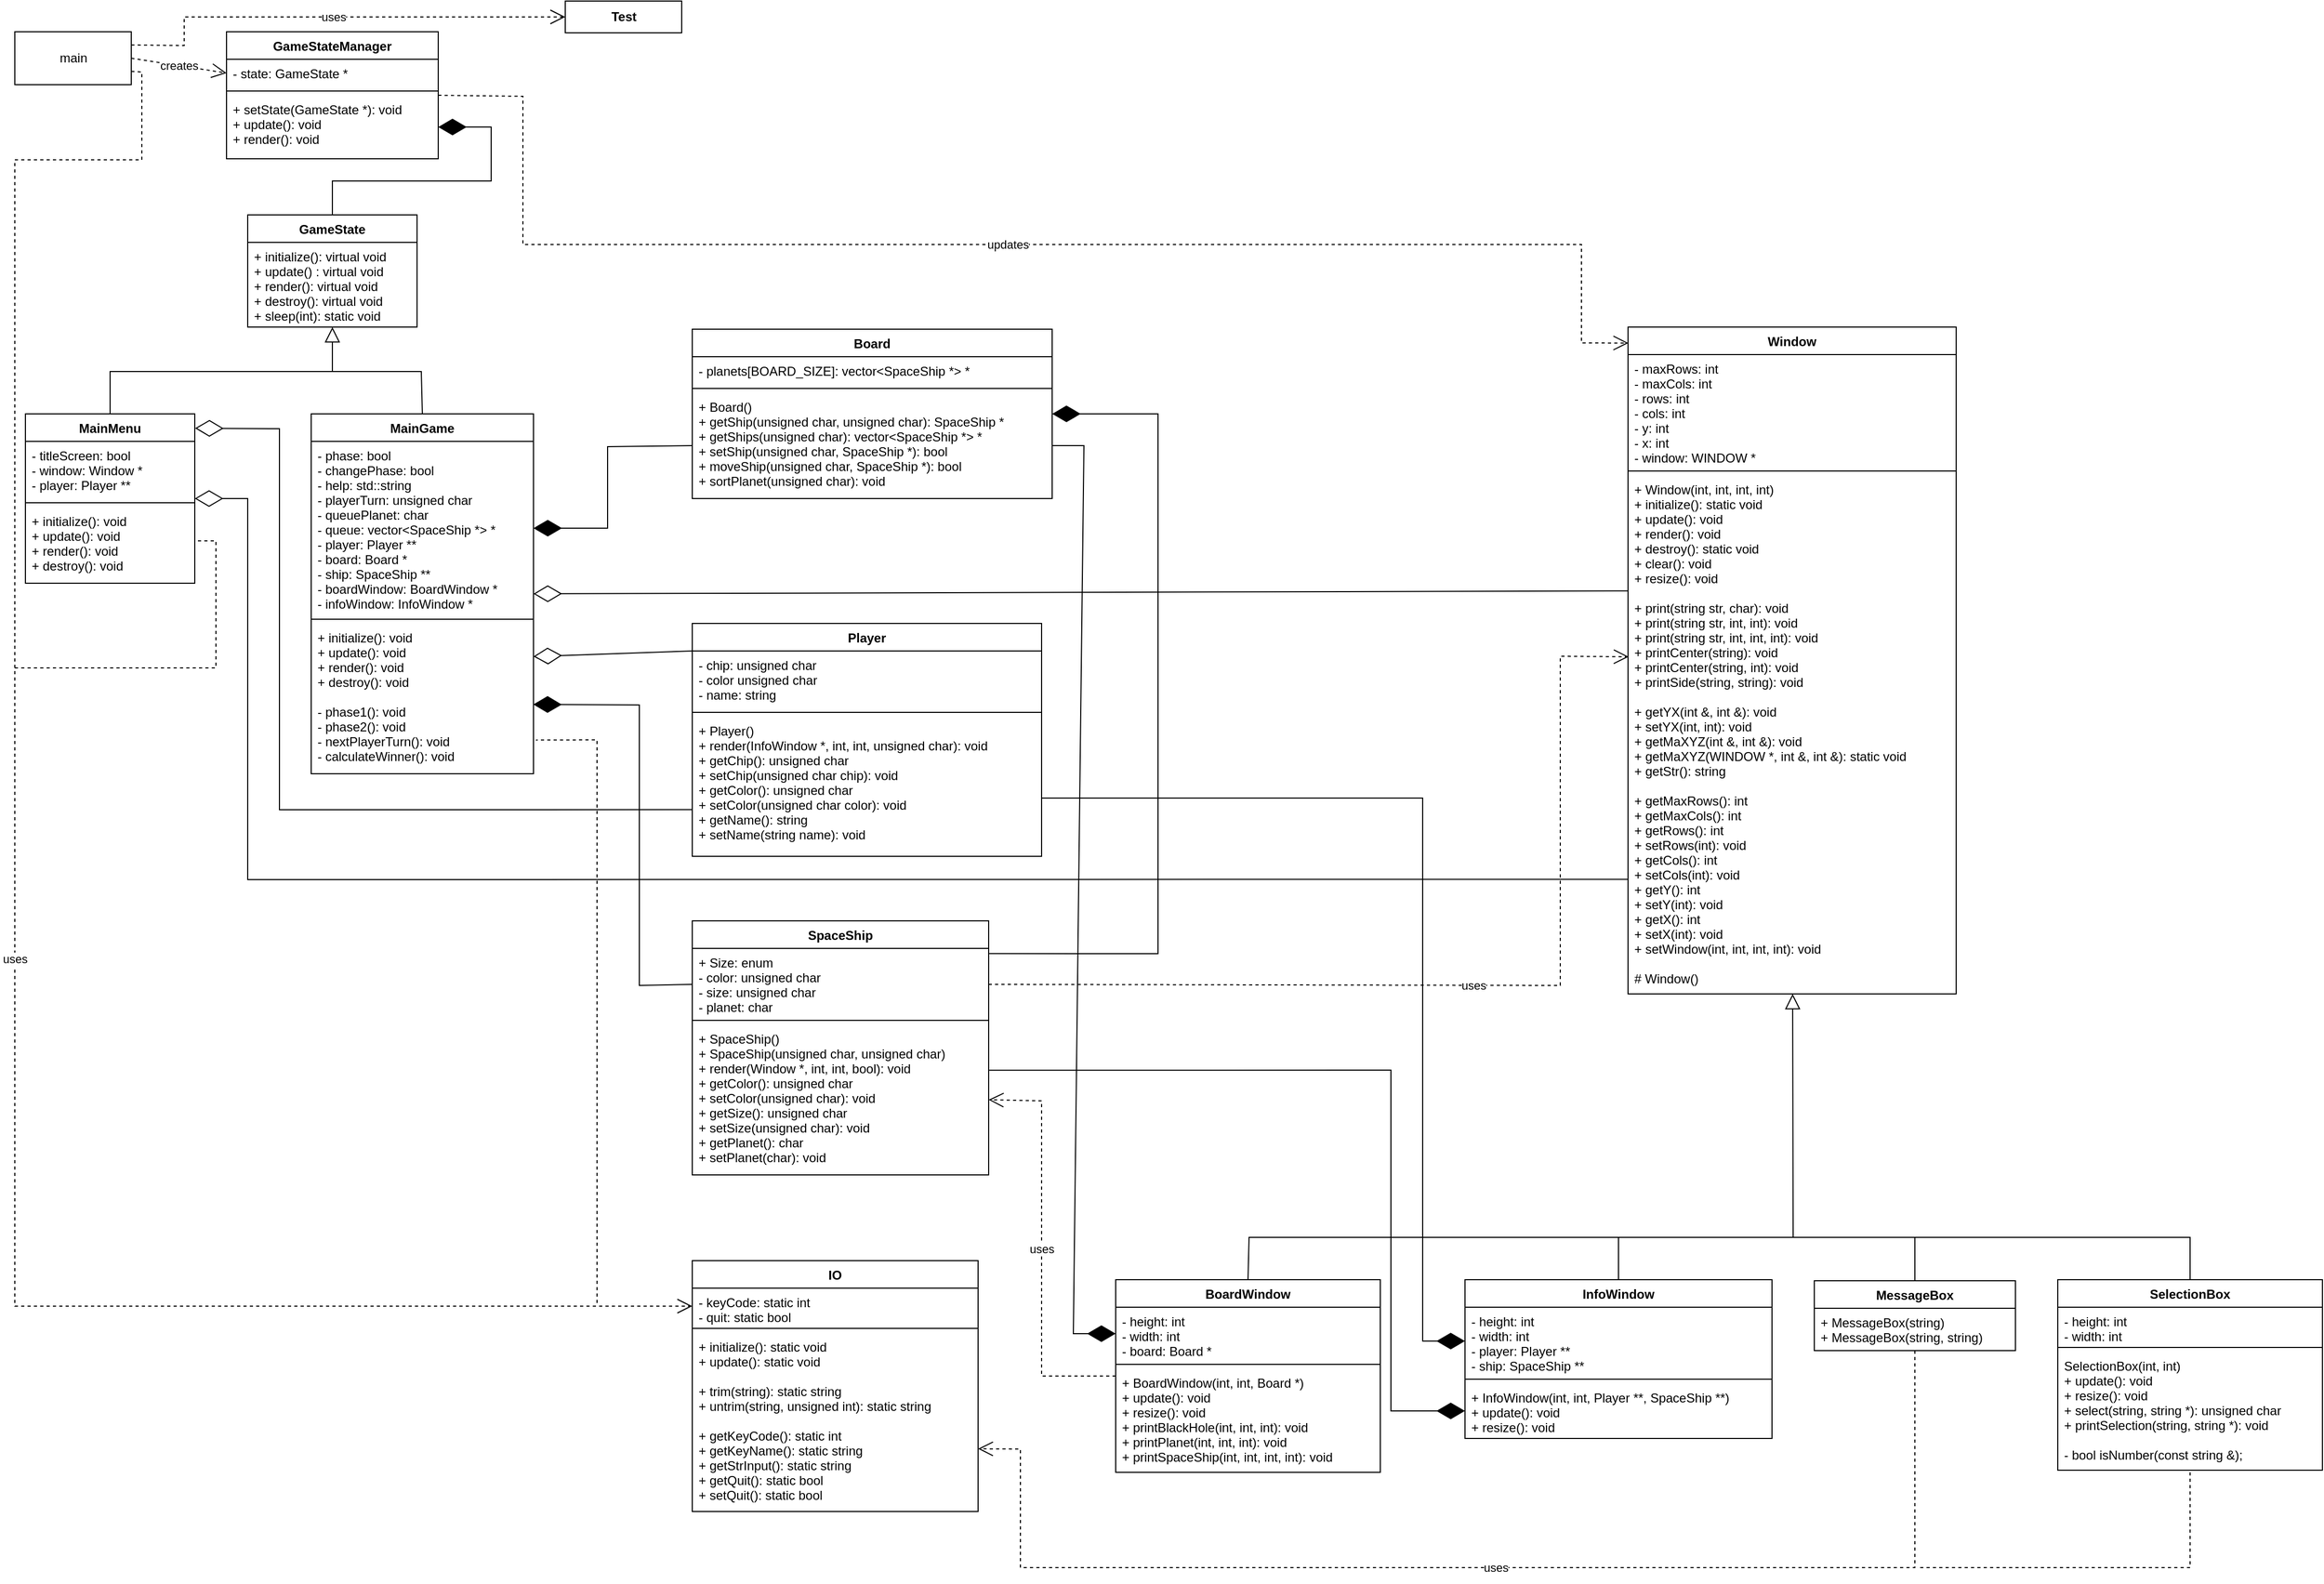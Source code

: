 <mxfile version="10.1.8" type="google"><diagram id="w5BvGTD2u4ZCu83wf3Vr" name="Page-1"><mxGraphModel dx="2236" dy="1667" grid="1" gridSize="10" guides="1" tooltips="1" connect="1" arrows="1" fold="1" page="1" pageScale="1" pageWidth="2336" pageHeight="1654" math="0" shadow="0"><root><mxCell id="0"/><mxCell id="1" parent="0"/><mxCell id="gidGItJ3NCiC1DHmLJcd-33" value="uses" style="endArrow=open;endSize=12;dashed=1;html=1;rounded=0;entryX=0;entryY=0.5;entryDx=0;entryDy=0;exitX=1;exitY=0.75;exitDx=0;exitDy=0;" edge="1" parent="1" source="vYUvkdi7PaEpNMYMFSbA-1" target="vYUvkdi7PaEpNMYMFSbA-58"><mxGeometry width="160" relative="1" as="geometry"><mxPoint x="160" y="190" as="sourcePoint"/><mxPoint x="670" y="1308" as="targetPoint"/><Array as="points"><mxPoint x="160" y="117"/><mxPoint x="160" y="200"/><mxPoint x="40" y="200"/><mxPoint x="40" y="1283"/></Array></mxGeometry></mxCell><mxCell id="vYUvkdi7PaEpNMYMFSbA-1" value="main&lt;br&gt;" style="html=1;" parent="1" vertex="1"><mxGeometry x="40" y="79" width="110" height="50" as="geometry"/></mxCell><mxCell id="vYUvkdi7PaEpNMYMFSbA-2" value="Window&#10;" style="swimlane;fontStyle=1;align=center;verticalAlign=top;childLayout=stackLayout;horizontal=1;startSize=26;horizontalStack=0;resizeParent=1;resizeParentMax=0;resizeLast=0;collapsible=1;marginBottom=0;swimlaneFillColor=#ffffff;fillColor=#ffffff;strokeColor=#000000;" parent="1" vertex="1"><mxGeometry x="1564" y="358" width="310" height="630" as="geometry"><mxRectangle x="40" y="36" width="80" height="26" as="alternateBounds"/></mxGeometry></mxCell><mxCell id="vYUvkdi7PaEpNMYMFSbA-3" value="- maxRows: int&#10;- maxCols: int&#10;- rows: int&#10;- cols: int&#10;- y: int&#10;- x: int&#10;- window: WINDOW *" style="text;strokeColor=none;fillColor=none;align=left;verticalAlign=top;spacingLeft=4;spacingRight=4;overflow=hidden;rotatable=0;points=[[0,0.5],[1,0.5]];portConstraint=eastwest;" parent="vYUvkdi7PaEpNMYMFSbA-2" vertex="1"><mxGeometry y="26" width="310" height="106" as="geometry"/></mxCell><mxCell id="vYUvkdi7PaEpNMYMFSbA-4" value="" style="line;strokeWidth=1;fillColor=none;align=left;verticalAlign=middle;spacingTop=-1;spacingLeft=3;spacingRight=3;rotatable=0;labelPosition=right;points=[];portConstraint=eastwest;" parent="vYUvkdi7PaEpNMYMFSbA-2" vertex="1"><mxGeometry y="132" width="310" height="8" as="geometry"/></mxCell><mxCell id="vYUvkdi7PaEpNMYMFSbA-5" value="+ Window(int, int, int, int)&#10;+ initialize(): static void&#10;+ update(): void&#10;+ render(): void&#10;+ destroy(): static void&#10;+ clear(): void&#10;+ resize(): void&#10;&#10;+ print(string str, char): void&#10;+ print(string str, int, int): void&#10;+ print(string str, int, int, int): void&#10;+ printCenter(string): void&#10;+ printCenter(string, int): void&#10;+ printSide(string, string): void&#10;&#10;+ getYX(int &amp;, int &amp;): void&#10;+ setYX(int, int): void&#10;+ getMaXYZ(int &amp;, int &amp;): void&#10;+ getMaXYZ(WINDOW *, int &amp;, int &amp;): static void&#10;+ getStr(): string&#10;&#10;+ getMaxRows(): int&#10;+ getMaxCols(): int&#10;+ getRows(): int&#10;+ setRows(int): void&#10;+ getCols(): int&#10;+ setCols(int): void&#10;+ getY(): int&#10;+ setY(int): void&#10;+ getX(): int&#10;+ setX(int): void&#10;+ setWindow(int, int, int, int): void&#10;&#10;# Window()&#10;" style="text;strokeColor=none;fillColor=none;align=left;verticalAlign=top;spacingLeft=4;spacingRight=4;overflow=hidden;rotatable=0;points=[[0,0.5],[1,0.5]];portConstraint=eastwest;" parent="vYUvkdi7PaEpNMYMFSbA-2" vertex="1"><mxGeometry y="140" width="310" height="490" as="geometry"/></mxCell><mxCell id="vYUvkdi7PaEpNMYMFSbA-10" value="BoardWindow" style="swimlane;fontStyle=1;align=center;verticalAlign=top;childLayout=stackLayout;horizontal=1;startSize=26;horizontalStack=0;resizeParent=1;resizeParentMax=0;resizeLast=0;collapsible=1;marginBottom=0;swimlaneFillColor=#ffffff;fillColor=#ffffff;strokeColor=#000000;" parent="1" vertex="1"><mxGeometry x="1080" y="1258" width="250" height="182" as="geometry"/></mxCell><mxCell id="vYUvkdi7PaEpNMYMFSbA-11" value="- height: int&#10;- width: int&#10;- board: Board *&#10;" style="text;strokeColor=none;fillColor=none;align=left;verticalAlign=top;spacingLeft=4;spacingRight=4;overflow=hidden;rotatable=0;points=[[0,0.5],[1,0.5]];portConstraint=eastwest;" parent="vYUvkdi7PaEpNMYMFSbA-10" vertex="1"><mxGeometry y="26" width="250" height="50" as="geometry"/></mxCell><mxCell id="vYUvkdi7PaEpNMYMFSbA-12" value="" style="line;strokeWidth=1;fillColor=none;align=left;verticalAlign=middle;spacingTop=-1;spacingLeft=3;spacingRight=3;rotatable=0;labelPosition=right;points=[];portConstraint=eastwest;" parent="vYUvkdi7PaEpNMYMFSbA-10" vertex="1"><mxGeometry y="76" width="250" height="8" as="geometry"/></mxCell><mxCell id="vYUvkdi7PaEpNMYMFSbA-13" value="+ BoardWindow(int, int, Board *)&#10;+ update(): void&#10;+ resize(): void&#10;+ printBlackHole(int, int, int): void&#10;+ printPlanet(int, int, int): void&#10;+ printSpaceShip(int, int, int, int): void&#10;" style="text;strokeColor=none;fillColor=none;align=left;verticalAlign=top;spacingLeft=4;spacingRight=4;overflow=hidden;rotatable=0;points=[[0,0.5],[1,0.5]];portConstraint=eastwest;" parent="vYUvkdi7PaEpNMYMFSbA-10" vertex="1"><mxGeometry y="84" width="250" height="98" as="geometry"/></mxCell><mxCell id="vYUvkdi7PaEpNMYMFSbA-14" value="MessageBox&#10;" style="swimlane;fontStyle=1;align=center;verticalAlign=top;childLayout=stackLayout;horizontal=1;startSize=26;horizontalStack=0;resizeParent=1;resizeParentMax=0;resizeLast=0;collapsible=1;marginBottom=0;swimlaneFillColor=#ffffff;fillColor=#ffffff;strokeColor=#000000;" parent="1" vertex="1"><mxGeometry x="1740" y="1259" width="190" height="66" as="geometry"/></mxCell><mxCell id="vYUvkdi7PaEpNMYMFSbA-17" value="+ MessageBox(string)&#10;+ MessageBox(string, string)&#10;" style="text;strokeColor=none;fillColor=none;align=left;verticalAlign=top;spacingLeft=4;spacingRight=4;overflow=hidden;rotatable=0;points=[[0,0.5],[1,0.5]];portConstraint=eastwest;" parent="vYUvkdi7PaEpNMYMFSbA-14" vertex="1"><mxGeometry y="26" width="190" height="40" as="geometry"/></mxCell><mxCell id="vYUvkdi7PaEpNMYMFSbA-18" value="InfoWindow&#10;" style="swimlane;fontStyle=1;align=center;verticalAlign=top;childLayout=stackLayout;horizontal=1;startSize=26;horizontalStack=0;resizeParent=1;resizeParentMax=0;resizeLast=0;collapsible=1;marginBottom=0;swimlaneFillColor=#ffffff;fillColor=#ffffff;strokeColor=#000000;" parent="1" vertex="1"><mxGeometry x="1410" y="1258" width="290" height="150" as="geometry"/></mxCell><mxCell id="vYUvkdi7PaEpNMYMFSbA-19" value="- height: int&#10;- width: int&#10;- player: Player **&#10;- ship: SpaceShip **&#10;" style="text;strokeColor=none;fillColor=none;align=left;verticalAlign=top;spacingLeft=4;spacingRight=4;overflow=hidden;rotatable=0;points=[[0,0.5],[1,0.5]];portConstraint=eastwest;" parent="vYUvkdi7PaEpNMYMFSbA-18" vertex="1"><mxGeometry y="26" width="290" height="64" as="geometry"/></mxCell><mxCell id="vYUvkdi7PaEpNMYMFSbA-20" value="" style="line;strokeWidth=1;fillColor=none;align=left;verticalAlign=middle;spacingTop=-1;spacingLeft=3;spacingRight=3;rotatable=0;labelPosition=right;points=[];portConstraint=eastwest;" parent="vYUvkdi7PaEpNMYMFSbA-18" vertex="1"><mxGeometry y="90" width="290" height="8" as="geometry"/></mxCell><mxCell id="vYUvkdi7PaEpNMYMFSbA-21" value="+ InfoWindow(int, int, Player **, SpaceShip **)&#10;+ update(): void&#10;+ resize(): void" style="text;strokeColor=none;fillColor=none;align=left;verticalAlign=top;spacingLeft=4;spacingRight=4;overflow=hidden;rotatable=0;points=[[0,0.5],[1,0.5]];portConstraint=eastwest;" parent="vYUvkdi7PaEpNMYMFSbA-18" vertex="1"><mxGeometry y="98" width="290" height="52" as="geometry"/></mxCell><mxCell id="vYUvkdi7PaEpNMYMFSbA-22" value="GameState&#10;" style="swimlane;fontStyle=1;align=center;verticalAlign=top;childLayout=stackLayout;horizontal=1;startSize=26;horizontalStack=0;resizeParent=1;resizeParentMax=0;resizeLast=0;collapsible=1;marginBottom=0;swimlaneFillColor=#ffffff;fillColor=#ffffff;strokeColor=#000000;" parent="1" vertex="1"><mxGeometry x="260" y="252" width="160" height="106" as="geometry"/></mxCell><mxCell id="vYUvkdi7PaEpNMYMFSbA-25" value="+ initialize(): virtual void&#10;+ update() : virtual void&#10;+ render(): virtual void&#10;+ destroy(): virtual void&#10;+ sleep(int): static void&#10;" style="text;strokeColor=none;fillColor=none;align=left;verticalAlign=top;spacingLeft=4;spacingRight=4;overflow=hidden;rotatable=0;points=[[0,0.5],[1,0.5]];portConstraint=eastwest;" parent="vYUvkdi7PaEpNMYMFSbA-22" vertex="1"><mxGeometry y="26" width="160" height="80" as="geometry"/></mxCell><mxCell id="vYUvkdi7PaEpNMYMFSbA-26" value="GameStateManager" style="swimlane;fontStyle=1;align=center;verticalAlign=top;childLayout=stackLayout;horizontal=1;startSize=26;horizontalStack=0;resizeParent=1;resizeParentMax=0;resizeLast=0;collapsible=1;marginBottom=0;swimlaneFillColor=#ffffff;fillColor=#ffffff;strokeColor=#000000;" parent="1" vertex="1"><mxGeometry x="240" y="79" width="200" height="120" as="geometry"/></mxCell><mxCell id="vYUvkdi7PaEpNMYMFSbA-27" value="- state: GameState *&#10;" style="text;strokeColor=none;fillColor=none;align=left;verticalAlign=top;spacingLeft=4;spacingRight=4;overflow=hidden;rotatable=0;points=[[0,0.5],[1,0.5]];portConstraint=eastwest;" parent="vYUvkdi7PaEpNMYMFSbA-26" vertex="1"><mxGeometry y="26" width="200" height="26" as="geometry"/></mxCell><mxCell id="vYUvkdi7PaEpNMYMFSbA-28" value="" style="line;strokeWidth=1;fillColor=none;align=left;verticalAlign=middle;spacingTop=-1;spacingLeft=3;spacingRight=3;rotatable=0;labelPosition=right;points=[];portConstraint=eastwest;" parent="vYUvkdi7PaEpNMYMFSbA-26" vertex="1"><mxGeometry y="52" width="200" height="8" as="geometry"/></mxCell><mxCell id="vYUvkdi7PaEpNMYMFSbA-29" value="+ setState(GameState *): void&#10;+ update(): void&#10;+ render(): void&#10;" style="text;strokeColor=none;fillColor=none;align=left;verticalAlign=top;spacingLeft=4;spacingRight=4;overflow=hidden;rotatable=0;points=[[0,0.5],[1,0.5]];portConstraint=eastwest;" parent="vYUvkdi7PaEpNMYMFSbA-26" vertex="1"><mxGeometry y="60" width="200" height="60" as="geometry"/></mxCell><mxCell id="vYUvkdi7PaEpNMYMFSbA-32" value="" style="endArrow=block;endFill=0;endSize=12;html=1;shadow=0;strokeColor=#000000;exitX=0.5;exitY=0;exitDx=0;exitDy=0;rounded=0;" parent="1" source="hiYtVWrKQ73F3n7Ynqib-1" target="vYUvkdi7PaEpNMYMFSbA-5" edge="1"><mxGeometry width="160" relative="1" as="geometry"><mxPoint x="990" y="1113" as="sourcePoint"/><mxPoint x="1490" y="1008" as="targetPoint"/><Array as="points"><mxPoint x="2095" y="1218"/><mxPoint x="1720" y="1218"/></Array></mxGeometry></mxCell><mxCell id="vYUvkdi7PaEpNMYMFSbA-44" value="Player" style="swimlane;fontStyle=1;align=center;verticalAlign=top;childLayout=stackLayout;horizontal=1;startSize=26;horizontalStack=0;resizeParent=1;resizeParentMax=0;resizeLast=0;collapsible=1;marginBottom=0;swimlaneFillColor=#ffffff;comic=0;rounded=0;fillColor=#ffffff;strokeColor=#000000;" parent="1" vertex="1"><mxGeometry x="680" y="638" width="330" height="220" as="geometry"/></mxCell><mxCell id="vYUvkdi7PaEpNMYMFSbA-45" value="- chip: unsigned char&#10;- color unsigned char&#10;- name: string" style="text;strokeColor=none;fillColor=none;align=left;verticalAlign=top;spacingLeft=4;spacingRight=4;overflow=hidden;rotatable=0;points=[[0,0.5],[1,0.5]];portConstraint=eastwest;" parent="vYUvkdi7PaEpNMYMFSbA-44" vertex="1"><mxGeometry y="26" width="330" height="54" as="geometry"/></mxCell><mxCell id="vYUvkdi7PaEpNMYMFSbA-46" value="" style="line;strokeWidth=1;fillColor=none;align=left;verticalAlign=middle;spacingTop=-1;spacingLeft=3;spacingRight=3;rotatable=0;labelPosition=right;points=[];portConstraint=eastwest;" parent="vYUvkdi7PaEpNMYMFSbA-44" vertex="1"><mxGeometry y="80" width="330" height="8" as="geometry"/></mxCell><mxCell id="vYUvkdi7PaEpNMYMFSbA-47" value="+ Player()&#10;+ render(InfoWindow *, int, int, unsigned char): void&#10;+ getChip(): unsigned char&#10;+ setChip(unsigned char chip): void&#10;+ getColor(): unsigned char&#10;+ setColor(unsigned char color): void&#10;+ getName(): string&#10;+ setName(string name): void" style="text;strokeColor=none;fillColor=none;align=left;verticalAlign=top;spacingLeft=4;spacingRight=4;overflow=hidden;rotatable=0;points=[[0,0.5],[1,0.5]];portConstraint=eastwest;" parent="vYUvkdi7PaEpNMYMFSbA-44" vertex="1"><mxGeometry y="88" width="330" height="132" as="geometry"/></mxCell><mxCell id="vYUvkdi7PaEpNMYMFSbA-49" value="Board" style="swimlane;fontStyle=1;align=center;verticalAlign=top;childLayout=stackLayout;horizontal=1;startSize=26;horizontalStack=0;resizeParent=1;resizeParentMax=0;resizeLast=0;collapsible=1;marginBottom=0;swimlaneFillColor=#ffffff;fillColor=#ffffff;strokeColor=#000000;" parent="1" vertex="1"><mxGeometry x="680" y="360" width="340" height="160" as="geometry"/></mxCell><mxCell id="vYUvkdi7PaEpNMYMFSbA-50" value="- planets[BOARD_SIZE]: vector&lt;SpaceShip *&gt; *&#10;" style="text;strokeColor=none;fillColor=none;align=left;verticalAlign=top;spacingLeft=4;spacingRight=4;overflow=hidden;rotatable=0;points=[[0,0.5],[1,0.5]];portConstraint=eastwest;" parent="vYUvkdi7PaEpNMYMFSbA-49" vertex="1"><mxGeometry y="26" width="340" height="26" as="geometry"/></mxCell><mxCell id="vYUvkdi7PaEpNMYMFSbA-51" value="" style="line;strokeWidth=1;fillColor=none;align=left;verticalAlign=middle;spacingTop=-1;spacingLeft=3;spacingRight=3;rotatable=0;labelPosition=right;points=[];portConstraint=eastwest;" parent="vYUvkdi7PaEpNMYMFSbA-49" vertex="1"><mxGeometry y="52" width="340" height="8" as="geometry"/></mxCell><mxCell id="vYUvkdi7PaEpNMYMFSbA-52" value="+ Board()&#10;+ getShip(unsigned char, unsigned char): SpaceShip *&#10;+ getShips(unsigned char): vector&lt;SpaceShip *&gt; *&#10;+ setShip(unsigned char, SpaceShip *): bool&#10;+ moveShip(unsigned char, SpaceShip *): bool&#10;+ sortPlanet(unsigned char): void" style="text;strokeColor=none;fillColor=none;align=left;verticalAlign=top;spacingLeft=4;spacingRight=4;overflow=hidden;rotatable=0;points=[[0,0.5],[1,0.5]];portConstraint=eastwest;" parent="vYUvkdi7PaEpNMYMFSbA-49" vertex="1"><mxGeometry y="60" width="340" height="100" as="geometry"/></mxCell><mxCell id="vYUvkdi7PaEpNMYMFSbA-53" value="MainMenu" style="swimlane;fontStyle=1;align=center;verticalAlign=top;childLayout=stackLayout;horizontal=1;startSize=26;horizontalStack=0;resizeParent=1;resizeParentMax=0;resizeLast=0;collapsible=1;marginBottom=0;swimlaneFillColor=#ffffff;fillColor=#ffffff;strokeColor=#000000;" parent="1" vertex="1"><mxGeometry x="50" y="440" width="160" height="160" as="geometry"/></mxCell><mxCell id="vYUvkdi7PaEpNMYMFSbA-54" value="- titleScreen: bool&#10;- window: Window *&#10;- player: Player **&#10;" style="text;strokeColor=none;fillColor=none;align=left;verticalAlign=top;spacingLeft=4;spacingRight=4;overflow=hidden;rotatable=0;points=[[0,0.5],[1,0.5]];portConstraint=eastwest;" parent="vYUvkdi7PaEpNMYMFSbA-53" vertex="1"><mxGeometry y="26" width="160" height="54" as="geometry"/></mxCell><mxCell id="vYUvkdi7PaEpNMYMFSbA-55" value="" style="line;strokeWidth=1;fillColor=none;align=left;verticalAlign=middle;spacingTop=-1;spacingLeft=3;spacingRight=3;rotatable=0;labelPosition=right;points=[];portConstraint=eastwest;" parent="vYUvkdi7PaEpNMYMFSbA-53" vertex="1"><mxGeometry y="80" width="160" height="8" as="geometry"/></mxCell><mxCell id="vYUvkdi7PaEpNMYMFSbA-56" value="+ initialize(): void&#10;+ update(): void&#10;+ render(): void&#10;+ destroy(): void&#10;" style="text;strokeColor=none;fillColor=none;align=left;verticalAlign=top;spacingLeft=4;spacingRight=4;overflow=hidden;rotatable=0;points=[[0,0.5],[1,0.5]];portConstraint=eastwest;" parent="vYUvkdi7PaEpNMYMFSbA-53" vertex="1"><mxGeometry y="88" width="160" height="72" as="geometry"/></mxCell><mxCell id="vYUvkdi7PaEpNMYMFSbA-57" value="IO" style="swimlane;fontStyle=1;align=center;verticalAlign=top;childLayout=stackLayout;horizontal=1;startSize=26;horizontalStack=0;resizeParent=1;resizeParentMax=0;resizeLast=0;collapsible=1;marginBottom=0;swimlaneFillColor=#ffffff;fillColor=#ffffff;strokeColor=#000000;" parent="1" vertex="1"><mxGeometry x="680" y="1240" width="270" height="237" as="geometry"/></mxCell><mxCell id="vYUvkdi7PaEpNMYMFSbA-58" value="- keyCode: static int&#10;- quit: static bool" style="text;strokeColor=none;fillColor=none;align=left;verticalAlign=top;spacingLeft=4;spacingRight=4;overflow=hidden;rotatable=0;points=[[0,0.5],[1,0.5]];portConstraint=eastwest;" parent="vYUvkdi7PaEpNMYMFSbA-57" vertex="1"><mxGeometry y="26" width="270" height="34" as="geometry"/></mxCell><mxCell id="vYUvkdi7PaEpNMYMFSbA-59" value="" style="line;strokeWidth=1;fillColor=none;align=left;verticalAlign=middle;spacingTop=-1;spacingLeft=3;spacingRight=3;rotatable=0;labelPosition=right;points=[];portConstraint=eastwest;" parent="vYUvkdi7PaEpNMYMFSbA-57" vertex="1"><mxGeometry y="60" width="270" height="8" as="geometry"/></mxCell><mxCell id="vYUvkdi7PaEpNMYMFSbA-60" value="+ initialize(): static void&#10;+ update(): static void&#10;&#10;+ trim(string): static string&#10;+ untrim(string, unsigned int): static string&#10;&#10;+ getKeyCode(): static int&#10;+ getKeyName(): static string&#10;+ getStrInput(): static string&#10;+ getQuit(): static bool&#10;+ setQuit(): static bool" style="text;strokeColor=none;fillColor=none;align=left;verticalAlign=top;spacingLeft=4;spacingRight=4;overflow=hidden;rotatable=0;points=[[0,0.5],[1,0.5]];portConstraint=eastwest;" parent="vYUvkdi7PaEpNMYMFSbA-57" vertex="1"><mxGeometry y="68" width="270" height="169" as="geometry"/></mxCell><mxCell id="vYUvkdi7PaEpNMYMFSbA-61" value="MainGame" style="swimlane;fontStyle=1;align=center;verticalAlign=top;childLayout=stackLayout;horizontal=1;startSize=26;horizontalStack=0;resizeParent=1;resizeParentMax=0;resizeLast=0;collapsible=1;marginBottom=0;swimlaneFillColor=#ffffff;" parent="1" vertex="1"><mxGeometry x="320" y="440" width="210" height="340" as="geometry"/></mxCell><mxCell id="vYUvkdi7PaEpNMYMFSbA-62" value="- phase: bool&#10;- changePhase: bool&#10;- help: std::string&#10;- playerTurn: unsigned char&#10;- queuePlanet: char&#10;- queue: vector&lt;SpaceShip *&gt; *&#10;- player: Player **&#10;- board: Board *&#10;- ship: SpaceShip **&#10;- boardWindow: BoardWindow *&#10;- infoWindow: InfoWindow *&#10;" style="text;strokeColor=none;fillColor=none;align=left;verticalAlign=top;spacingLeft=4;spacingRight=4;overflow=hidden;rotatable=0;points=[[0,0.5],[1,0.5]];portConstraint=eastwest;" parent="vYUvkdi7PaEpNMYMFSbA-61" vertex="1"><mxGeometry y="26" width="210" height="164" as="geometry"/></mxCell><mxCell id="vYUvkdi7PaEpNMYMFSbA-63" value="" style="line;strokeWidth=1;fillColor=none;align=left;verticalAlign=middle;spacingTop=-1;spacingLeft=3;spacingRight=3;rotatable=0;labelPosition=right;points=[];portConstraint=eastwest;" parent="vYUvkdi7PaEpNMYMFSbA-61" vertex="1"><mxGeometry y="190" width="210" height="8" as="geometry"/></mxCell><mxCell id="vYUvkdi7PaEpNMYMFSbA-64" value="+ initialize(): void&#10;+ update(): void&#10;+ render(): void&#10;+ destroy(): void&#10;&#10;- phase1(): void&#10;- phase2(): void&#10;- nextPlayerTurn(): void&#10;- calculateWinner(): void" style="text;strokeColor=none;fillColor=none;align=left;verticalAlign=top;spacingLeft=4;spacingRight=4;overflow=hidden;rotatable=0;points=[[0,0.5],[1,0.5]];portConstraint=eastwest;" parent="vYUvkdi7PaEpNMYMFSbA-61" vertex="1"><mxGeometry y="198" width="210" height="142" as="geometry"/></mxCell><mxCell id="vYUvkdi7PaEpNMYMFSbA-73" value="" style="endArrow=block;endFill=0;endSize=12;html=1;shadow=0;strokeColor=#000000;exitX=0.5;exitY=0;exitDx=0;exitDy=0;entryX=0.5;entryY=1;entryDx=0;entryDy=0;rounded=0;" parent="1" source="vYUvkdi7PaEpNMYMFSbA-53" target="vYUvkdi7PaEpNMYMFSbA-22" edge="1"><mxGeometry width="160" relative="1" as="geometry"><mxPoint x="340.5" y="477" as="sourcePoint"/><mxPoint x="339.5" y="366" as="targetPoint"/><Array as="points"><mxPoint x="130" y="400"/><mxPoint x="340" y="400"/></Array></mxGeometry></mxCell><mxCell id="vYUvkdi7PaEpNMYMFSbA-74" value="" style="endArrow=none;html=1;shadow=0;strokeColor=#000000;exitX=0.5;exitY=0;exitDx=0;exitDy=0;rounded=0;" parent="1" source="vYUvkdi7PaEpNMYMFSbA-61" edge="1"><mxGeometry width="50" height="50" relative="1" as="geometry"><mxPoint x="459.667" y="438.667" as="sourcePoint"/><mxPoint x="340" y="400" as="targetPoint"/><Array as="points"><mxPoint x="424" y="400"/></Array></mxGeometry></mxCell><mxCell id="h3AjWx8XCemx8-yi8F3z-5" value="uses" style="endArrow=open;endSize=12;dashed=1;html=1;exitX=1;exitY=0.25;exitDx=0;exitDy=0;rounded=0;entryX=0;entryY=0.5;entryDx=0;entryDy=0;" parent="1" source="vYUvkdi7PaEpNMYMFSbA-1" target="gidGItJ3NCiC1DHmLJcd-52" edge="1"><mxGeometry width="160" relative="1" as="geometry"><mxPoint x="130" y="180" as="sourcePoint"/><mxPoint x="560" y="61" as="targetPoint"/><Array as="points"><mxPoint x="200" y="92"/><mxPoint x="200" y="65"/></Array></mxGeometry></mxCell><mxCell id="hiYtVWrKQ73F3n7Ynqib-1" value="SelectionBox&#10;" style="swimlane;fontStyle=1;align=center;verticalAlign=top;childLayout=stackLayout;horizontal=1;startSize=26;horizontalStack=0;resizeParent=1;resizeParentMax=0;resizeLast=0;collapsible=1;marginBottom=0;swimlaneFillColor=#ffffff;fillColor=#ffffff;strokeColor=#000000;" parent="1" vertex="1"><mxGeometry x="1970" y="1258" width="250" height="180" as="geometry"/></mxCell><mxCell id="hiYtVWrKQ73F3n7Ynqib-2" value="- height: int&#10;- width: int" style="text;strokeColor=none;fillColor=none;align=left;verticalAlign=top;spacingLeft=4;spacingRight=4;overflow=hidden;rotatable=0;points=[[0,0.5],[1,0.5]];portConstraint=eastwest;" parent="hiYtVWrKQ73F3n7Ynqib-1" vertex="1"><mxGeometry y="26" width="250" height="34" as="geometry"/></mxCell><mxCell id="hiYtVWrKQ73F3n7Ynqib-3" value="" style="line;strokeWidth=1;fillColor=none;align=left;verticalAlign=middle;spacingTop=-1;spacingLeft=3;spacingRight=3;rotatable=0;labelPosition=right;points=[];portConstraint=eastwest;" parent="hiYtVWrKQ73F3n7Ynqib-1" vertex="1"><mxGeometry y="60" width="250" height="8" as="geometry"/></mxCell><mxCell id="hiYtVWrKQ73F3n7Ynqib-4" value="SelectionBox(int, int)&#10;+ update(): void&#10;+ resize(): void&#10;+ select(string, string *): unsigned char&#10;+ printSelection(string, string *): void&#10;&#10;- bool isNumber(const string &amp;);&#10;" style="text;strokeColor=none;fillColor=none;align=left;verticalAlign=top;spacingLeft=4;spacingRight=4;overflow=hidden;rotatable=0;points=[[0,0.5],[1,0.5]];portConstraint=eastwest;" parent="hiYtVWrKQ73F3n7Ynqib-1" vertex="1"><mxGeometry y="68" width="250" height="112" as="geometry"/></mxCell><mxCell id="gidGItJ3NCiC1DHmLJcd-3" value="" style="endArrow=diamondThin;endFill=0;endSize=24;html=1;strokeWidth=1;rounded=0;entryX=1.002;entryY=0.085;entryDx=0;entryDy=0;entryPerimeter=0;exitX=0.001;exitY=0.666;exitDx=0;exitDy=0;exitPerimeter=0;" edge="1" parent="1" source="vYUvkdi7PaEpNMYMFSbA-47" target="vYUvkdi7PaEpNMYMFSbA-53"><mxGeometry width="160" relative="1" as="geometry"><mxPoint x="660" y="770" as="sourcePoint"/><mxPoint x="230" y="520" as="targetPoint"/><Array as="points"><mxPoint x="290" y="814"/><mxPoint x="290" y="454"/></Array></mxGeometry></mxCell><mxCell id="gidGItJ3NCiC1DHmLJcd-5" value="creates" style="endArrow=open;endSize=12;dashed=1;html=1;entryX=0;entryY=0.5;entryDx=0;entryDy=0;exitX=1;exitY=0.5;exitDx=0;exitDy=0;" edge="1" parent="1" source="vYUvkdi7PaEpNMYMFSbA-1" target="vYUvkdi7PaEpNMYMFSbA-27"><mxGeometry width="160" relative="1" as="geometry"><mxPoint x="150" y="140" as="sourcePoint"/><mxPoint x="220" y="280" as="targetPoint"/></mxGeometry></mxCell><mxCell id="gidGItJ3NCiC1DHmLJcd-12" value="" style="endArrow=none;html=1;shadow=0;strokeColor=#000000;entryX=0.5;entryY=0;entryDx=0;entryDy=0;rounded=0;" edge="1" parent="1" target="vYUvkdi7PaEpNMYMFSbA-10"><mxGeometry width="50" height="50" relative="1" as="geometry"><mxPoint x="1720" y="1218" as="sourcePoint"/><mxPoint x="1200.455" y="1256.818" as="targetPoint"/><Array as="points"><mxPoint x="1206" y="1218"/></Array></mxGeometry></mxCell><mxCell id="gidGItJ3NCiC1DHmLJcd-21" value="" style="endArrow=diamondThin;endFill=1;endSize=24;html=1;shadow=0;entryX=1;entryY=0.5;entryDx=0;entryDy=0;exitX=0;exitY=0.5;exitDx=0;exitDy=0;rounded=0;" edge="1" parent="1" source="vYUvkdi7PaEpNMYMFSbA-52" target="vYUvkdi7PaEpNMYMFSbA-62"><mxGeometry width="160" relative="1" as="geometry"><mxPoint x="770" y="390" as="sourcePoint"/><mxPoint x="610" y="390" as="targetPoint"/><Array as="points"><mxPoint x="600" y="471"/><mxPoint x="600" y="548"/></Array></mxGeometry></mxCell><mxCell id="gidGItJ3NCiC1DHmLJcd-22" value="" style="endArrow=diamondThin;endFill=0;endSize=24;html=1;shadow=0;rounded=0;strokeColor=#000000;entryX=1;entryY=0.22;entryDx=0;entryDy=0;entryPerimeter=0;exitX=0;exitY=-0.001;exitDx=0;exitDy=0;exitPerimeter=0;" edge="1" parent="1" source="vYUvkdi7PaEpNMYMFSbA-45" target="vYUvkdi7PaEpNMYMFSbA-64"><mxGeometry width="160" relative="1" as="geometry"><mxPoint x="660" y="620" as="sourcePoint"/><mxPoint x="530" y="630" as="targetPoint"/><Array as="points"/></mxGeometry></mxCell><mxCell id="vYUvkdi7PaEpNMYMFSbA-65" value="SpaceShip" style="swimlane;fontStyle=1;align=center;verticalAlign=top;childLayout=stackLayout;horizontal=1;startSize=26;horizontalStack=0;resizeParent=1;resizeParentMax=0;resizeLast=0;collapsible=1;marginBottom=0;swimlaneFillColor=#ffffff;fillColor=#ffffff;strokeColor=#000000;" parent="1" vertex="1"><mxGeometry x="680" y="919" width="280" height="240" as="geometry"/></mxCell><mxCell id="vYUvkdi7PaEpNMYMFSbA-66" value="+ Size: enum&#10;- color: unsigned char&#10;- size: unsigned char&#10;- planet: char" style="text;strokeColor=none;fillColor=none;align=left;verticalAlign=top;spacingLeft=4;spacingRight=4;overflow=hidden;rotatable=0;points=[[0,0.5],[1,0.5]];portConstraint=eastwest;" parent="vYUvkdi7PaEpNMYMFSbA-65" vertex="1"><mxGeometry y="26" width="280" height="64" as="geometry"/></mxCell><mxCell id="vYUvkdi7PaEpNMYMFSbA-67" value="" style="line;strokeWidth=1;fillColor=none;align=left;verticalAlign=middle;spacingTop=-1;spacingLeft=3;spacingRight=3;rotatable=0;labelPosition=right;points=[];portConstraint=eastwest;" parent="vYUvkdi7PaEpNMYMFSbA-65" vertex="1"><mxGeometry y="90" width="280" height="8" as="geometry"/></mxCell><mxCell id="vYUvkdi7PaEpNMYMFSbA-68" value="+ SpaceShip()&#10;+ SpaceShip(unsigned char, unsigned char)&#10;+ render(Window *, int, int, bool): void&#10;+ getColor(): unsigned char&#10;+ setColor(unsigned char): void&#10;+ getSize(): unsigned char&#10;+ setSize(unsigned char): void&#10;+ getPlanet(): char&#10;+ setPlanet(char): void" style="text;strokeColor=none;fillColor=none;align=left;verticalAlign=top;spacingLeft=4;spacingRight=4;overflow=hidden;rotatable=0;points=[[0,0.5],[1,0.5]];portConstraint=eastwest;" parent="vYUvkdi7PaEpNMYMFSbA-65" vertex="1"><mxGeometry y="98" width="280" height="142" as="geometry"/></mxCell><mxCell id="gidGItJ3NCiC1DHmLJcd-27" value="" style="endArrow=none;html=1;shadow=0;strokeColor=#000000;exitX=0.5;exitY=0;exitDx=0;exitDy=0;" edge="1" parent="1" source="vYUvkdi7PaEpNMYMFSbA-18"><mxGeometry width="50" height="50" relative="1" as="geometry"><mxPoint x="1400" y="1168" as="sourcePoint"/><mxPoint x="1555" y="1218" as="targetPoint"/></mxGeometry></mxCell><mxCell id="gidGItJ3NCiC1DHmLJcd-28" value="" style="endArrow=none;html=1;shadow=0;strokeColor=#000000;exitX=0.5;exitY=0;exitDx=0;exitDy=0;" edge="1" parent="1" source="vYUvkdi7PaEpNMYMFSbA-14"><mxGeometry width="50" height="50" relative="1" as="geometry"><mxPoint x="1410.333" y="1268" as="sourcePoint"/><mxPoint x="1835" y="1218" as="targetPoint"/></mxGeometry></mxCell><mxCell id="gidGItJ3NCiC1DHmLJcd-31" value="uses" style="endArrow=open;endSize=12;dashed=1;html=1;exitX=0.5;exitY=1;exitDx=0;exitDy=0;rounded=0;entryX=1;entryY=0.75;entryDx=0;entryDy=0;" edge="1" parent="1" source="vYUvkdi7PaEpNMYMFSbA-14" target="vYUvkdi7PaEpNMYMFSbA-57"><mxGeometry width="160" relative="1" as="geometry"><mxPoint x="1540" y="1380" as="sourcePoint"/><mxPoint x="1050" y="1420" as="targetPoint"/><Array as="points"><mxPoint x="1835" y="1530"/><mxPoint x="990" y="1530"/><mxPoint x="990" y="1418"/></Array></mxGeometry></mxCell><mxCell id="gidGItJ3NCiC1DHmLJcd-34" value="" style="endArrow=none;dashed=1;html=1;shadow=0;strokeColor=#000000;entryX=0.5;entryY=1;entryDx=0;entryDy=0;rounded=0;" edge="1" parent="1" target="hiYtVWrKQ73F3n7Ynqib-1"><mxGeometry width="50" height="50" relative="1" as="geometry"><mxPoint x="1840" y="1530" as="sourcePoint"/><mxPoint x="2100" y="1508" as="targetPoint"/><Array as="points"><mxPoint x="2095" y="1530"/></Array></mxGeometry></mxCell><mxCell id="gidGItJ3NCiC1DHmLJcd-35" value="" style="endArrow=none;dashed=1;html=1;shadow=0;strokeColor=#000000;entryX=1;entryY=0.75;entryDx=0;entryDy=0;rounded=0;" edge="1" parent="1" target="vYUvkdi7PaEpNMYMFSbA-53"><mxGeometry width="50" height="50" relative="1" as="geometry"><mxPoint x="40" y="680" as="sourcePoint"/><mxPoint x="260" y="720" as="targetPoint"/><Array as="points"><mxPoint x="230" y="680"/><mxPoint x="230" y="560"/></Array></mxGeometry></mxCell><mxCell id="gidGItJ3NCiC1DHmLJcd-36" value="" style="endArrow=none;dashed=1;html=1;shadow=0;strokeColor=#000000;rounded=0;entryX=1.011;entryY=0.776;entryDx=0;entryDy=0;entryPerimeter=0;" edge="1" parent="1" target="vYUvkdi7PaEpNMYMFSbA-64"><mxGeometry width="50" height="50" relative="1" as="geometry"><mxPoint x="590" y="1280" as="sourcePoint"/><mxPoint x="610" y="860" as="targetPoint"/><Array as="points"><mxPoint x="590" y="748"/></Array></mxGeometry></mxCell><mxCell id="gidGItJ3NCiC1DHmLJcd-37" value="" style="endArrow=diamondThin;endFill=0;endSize=24;html=1;shadow=0;rounded=0;strokeColor=#000000;entryX=1;entryY=0.5;entryDx=0;entryDy=0;exitX=0.001;exitY=0.779;exitDx=0;exitDy=0;exitPerimeter=0;" edge="1" parent="1" source="vYUvkdi7PaEpNMYMFSbA-5" target="vYUvkdi7PaEpNMYMFSbA-53"><mxGeometry width="160" relative="1" as="geometry"><mxPoint x="1530" y="880" as="sourcePoint"/><mxPoint x="240" y="560" as="targetPoint"/><Array as="points"><mxPoint x="260" y="880"/><mxPoint x="260" y="520"/></Array></mxGeometry></mxCell><mxCell id="gidGItJ3NCiC1DHmLJcd-38" value="" style="endArrow=diamondThin;endFill=0;endSize=24;html=1;shadow=0;rounded=0;strokeColor=#000000;entryX=1;entryY=0.5;entryDx=0;entryDy=0;exitX=0;exitY=0.223;exitDx=0;exitDy=0;exitPerimeter=0;" edge="1" parent="1" source="vYUvkdi7PaEpNMYMFSbA-5" target="vYUvkdi7PaEpNMYMFSbA-61"><mxGeometry width="160" relative="1" as="geometry"><mxPoint x="1560" y="607" as="sourcePoint"/><mxPoint x="529.529" y="665.647" as="targetPoint"/><Array as="points"/></mxGeometry></mxCell><mxCell id="gidGItJ3NCiC1DHmLJcd-39" value="" style="endArrow=diamondThin;endFill=1;endSize=24;html=1;shadow=0;exitX=0;exitY=0.25;exitDx=0;exitDy=0;rounded=0;entryX=0.999;entryY=0.539;entryDx=0;entryDy=0;entryPerimeter=0;" edge="1" parent="1" source="vYUvkdi7PaEpNMYMFSbA-65" target="vYUvkdi7PaEpNMYMFSbA-64"><mxGeometry width="160" relative="1" as="geometry"><mxPoint x="689.556" y="474.111" as="sourcePoint"/><mxPoint x="530" y="660" as="targetPoint"/><Array as="points"><mxPoint x="630" y="980"/><mxPoint x="630" y="715"/></Array></mxGeometry></mxCell><mxCell id="gidGItJ3NCiC1DHmLJcd-40" value="" style="endArrow=diamondThin;endFill=1;endSize=24;html=1;shadow=0;strokeColor=#000000;exitX=0.5;exitY=0;exitDx=0;exitDy=0;entryX=1;entryY=0.5;entryDx=0;entryDy=0;rounded=0;" edge="1" parent="1" source="vYUvkdi7PaEpNMYMFSbA-22" target="vYUvkdi7PaEpNMYMFSbA-29"><mxGeometry width="160" relative="1" as="geometry"><mxPoint x="670" y="180" as="sourcePoint"/><mxPoint x="510" y="180" as="targetPoint"/><Array as="points"><mxPoint x="340" y="220"/><mxPoint x="490" y="220"/><mxPoint x="490" y="169"/></Array></mxGeometry></mxCell><mxCell id="gidGItJ3NCiC1DHmLJcd-41" value="updates" style="endArrow=open;endSize=12;dashed=1;html=1;exitX=1;exitY=0.5;exitDx=0;exitDy=0;rounded=0;entryX=0.001;entryY=0.024;entryDx=0;entryDy=0;entryPerimeter=0;" edge="1" parent="1" source="vYUvkdi7PaEpNMYMFSbA-26" target="vYUvkdi7PaEpNMYMFSbA-2"><mxGeometry width="160" relative="1" as="geometry"><mxPoint x="480" y="130" as="sourcePoint"/><mxPoint x="1560" y="380" as="targetPoint"/><Array as="points"><mxPoint x="520" y="140"/><mxPoint x="520" y="280"/><mxPoint x="1520" y="280"/><mxPoint x="1520" y="373"/></Array></mxGeometry></mxCell><mxCell id="gidGItJ3NCiC1DHmLJcd-42" value="" style="endArrow=diamondThin;endFill=1;endSize=24;html=1;shadow=0;rounded=0;entryX=0;entryY=0.5;entryDx=0;entryDy=0;exitX=1;exitY=0.5;exitDx=0;exitDy=0;" edge="1" parent="1" source="vYUvkdi7PaEpNMYMFSbA-52" target="vYUvkdi7PaEpNMYMFSbA-11"><mxGeometry width="160" relative="1" as="geometry"><mxPoint x="1100" y="580" as="sourcePoint"/><mxPoint x="1090" y="1310" as="targetPoint"/><Array as="points"><mxPoint x="1050" y="470"/><mxPoint x="1040" y="1309"/></Array></mxGeometry></mxCell><mxCell id="gidGItJ3NCiC1DHmLJcd-43" value="uses" style="endArrow=open;endSize=12;dashed=1;html=1;shadow=0;strokeColor=#000000;rounded=0;exitX=0;exitY=0.5;exitDx=0;exitDy=0;entryX=1;entryY=0.5;entryDx=0;entryDy=0;" edge="1" parent="1" source="vYUvkdi7PaEpNMYMFSbA-10" target="vYUvkdi7PaEpNMYMFSbA-68"><mxGeometry width="160" relative="1" as="geometry"><mxPoint x="1090" y="1360" as="sourcePoint"/><mxPoint x="980" y="1090" as="targetPoint"/><Array as="points"><mxPoint x="1010" y="1349"/><mxPoint x="1010" y="1089"/></Array></mxGeometry></mxCell><mxCell id="gidGItJ3NCiC1DHmLJcd-46" value="uses" style="endArrow=open;endSize=12;dashed=1;html=1;shadow=0;strokeColor=#000000;rounded=0;exitX=1;exitY=0.25;exitDx=0;exitDy=0;entryX=0.002;entryY=0.35;entryDx=0;entryDy=0;entryPerimeter=0;" edge="1" parent="1" source="vYUvkdi7PaEpNMYMFSbA-65" target="vYUvkdi7PaEpNMYMFSbA-5"><mxGeometry width="160" relative="1" as="geometry"><mxPoint x="969.556" y="1049.667" as="sourcePoint"/><mxPoint x="1550" y="670" as="targetPoint"/><Array as="points"><mxPoint x="1500" y="980"/><mxPoint x="1500" y="669"/></Array></mxGeometry></mxCell><mxCell id="gidGItJ3NCiC1DHmLJcd-47" value="" style="endArrow=diamondThin;endFill=1;endSize=24;html=1;shadow=0;strokeColor=#000000;entryX=0;entryY=0.5;entryDx=0;entryDy=0;rounded=0;exitX=1.002;exitY=0.304;exitDx=0;exitDy=0;exitPerimeter=0;" edge="1" parent="1" source="vYUvkdi7PaEpNMYMFSbA-68" target="vYUvkdi7PaEpNMYMFSbA-21"><mxGeometry width="160" relative="1" as="geometry"><mxPoint x="990" y="1060" as="sourcePoint"/><mxPoint x="1380" y="1100" as="targetPoint"/><Array as="points"><mxPoint x="1340" y="1060"/><mxPoint x="1340" y="1382"/></Array></mxGeometry></mxCell><mxCell id="gidGItJ3NCiC1DHmLJcd-48" value="" style="endArrow=diamondThin;endFill=1;endSize=24;html=1;shadow=0;strokeColor=#000000;entryX=0;entryY=0.5;entryDx=0;entryDy=0;rounded=0;exitX=1;exitY=0.75;exitDx=0;exitDy=0;" edge="1" parent="1" source="vYUvkdi7PaEpNMYMFSbA-44" target="vYUvkdi7PaEpNMYMFSbA-19"><mxGeometry width="160" relative="1" as="geometry"><mxPoint x="1110" y="790" as="sourcePoint"/><mxPoint x="1420.667" y="1391.889" as="targetPoint"/><Array as="points"><mxPoint x="1370" y="803"/><mxPoint x="1370" y="1316"/></Array></mxGeometry></mxCell><mxCell id="gidGItJ3NCiC1DHmLJcd-49" value="" style="endArrow=diamondThin;endFill=1;endSize=24;html=1;shadow=0;strokeColor=#000000;rounded=0;entryX=1;entryY=0.5;entryDx=0;entryDy=0;exitX=1.002;exitY=0.077;exitDx=0;exitDy=0;exitPerimeter=0;" edge="1" parent="1" source="vYUvkdi7PaEpNMYMFSbA-66" target="vYUvkdi7PaEpNMYMFSbA-49"><mxGeometry width="160" relative="1" as="geometry"><mxPoint x="980" y="950" as="sourcePoint"/><mxPoint x="1070" y="440" as="targetPoint"/><Array as="points"><mxPoint x="1120" y="950"/><mxPoint x="1120" y="440"/></Array></mxGeometry></mxCell><mxCell id="gidGItJ3NCiC1DHmLJcd-52" value="&lt;b&gt;Test&lt;/b&gt;" style="html=1;rounded=0;comic=0;" vertex="1" parent="1"><mxGeometry x="560" y="50" width="110" height="30" as="geometry"/></mxCell></root></mxGraphModel></diagram></mxfile>